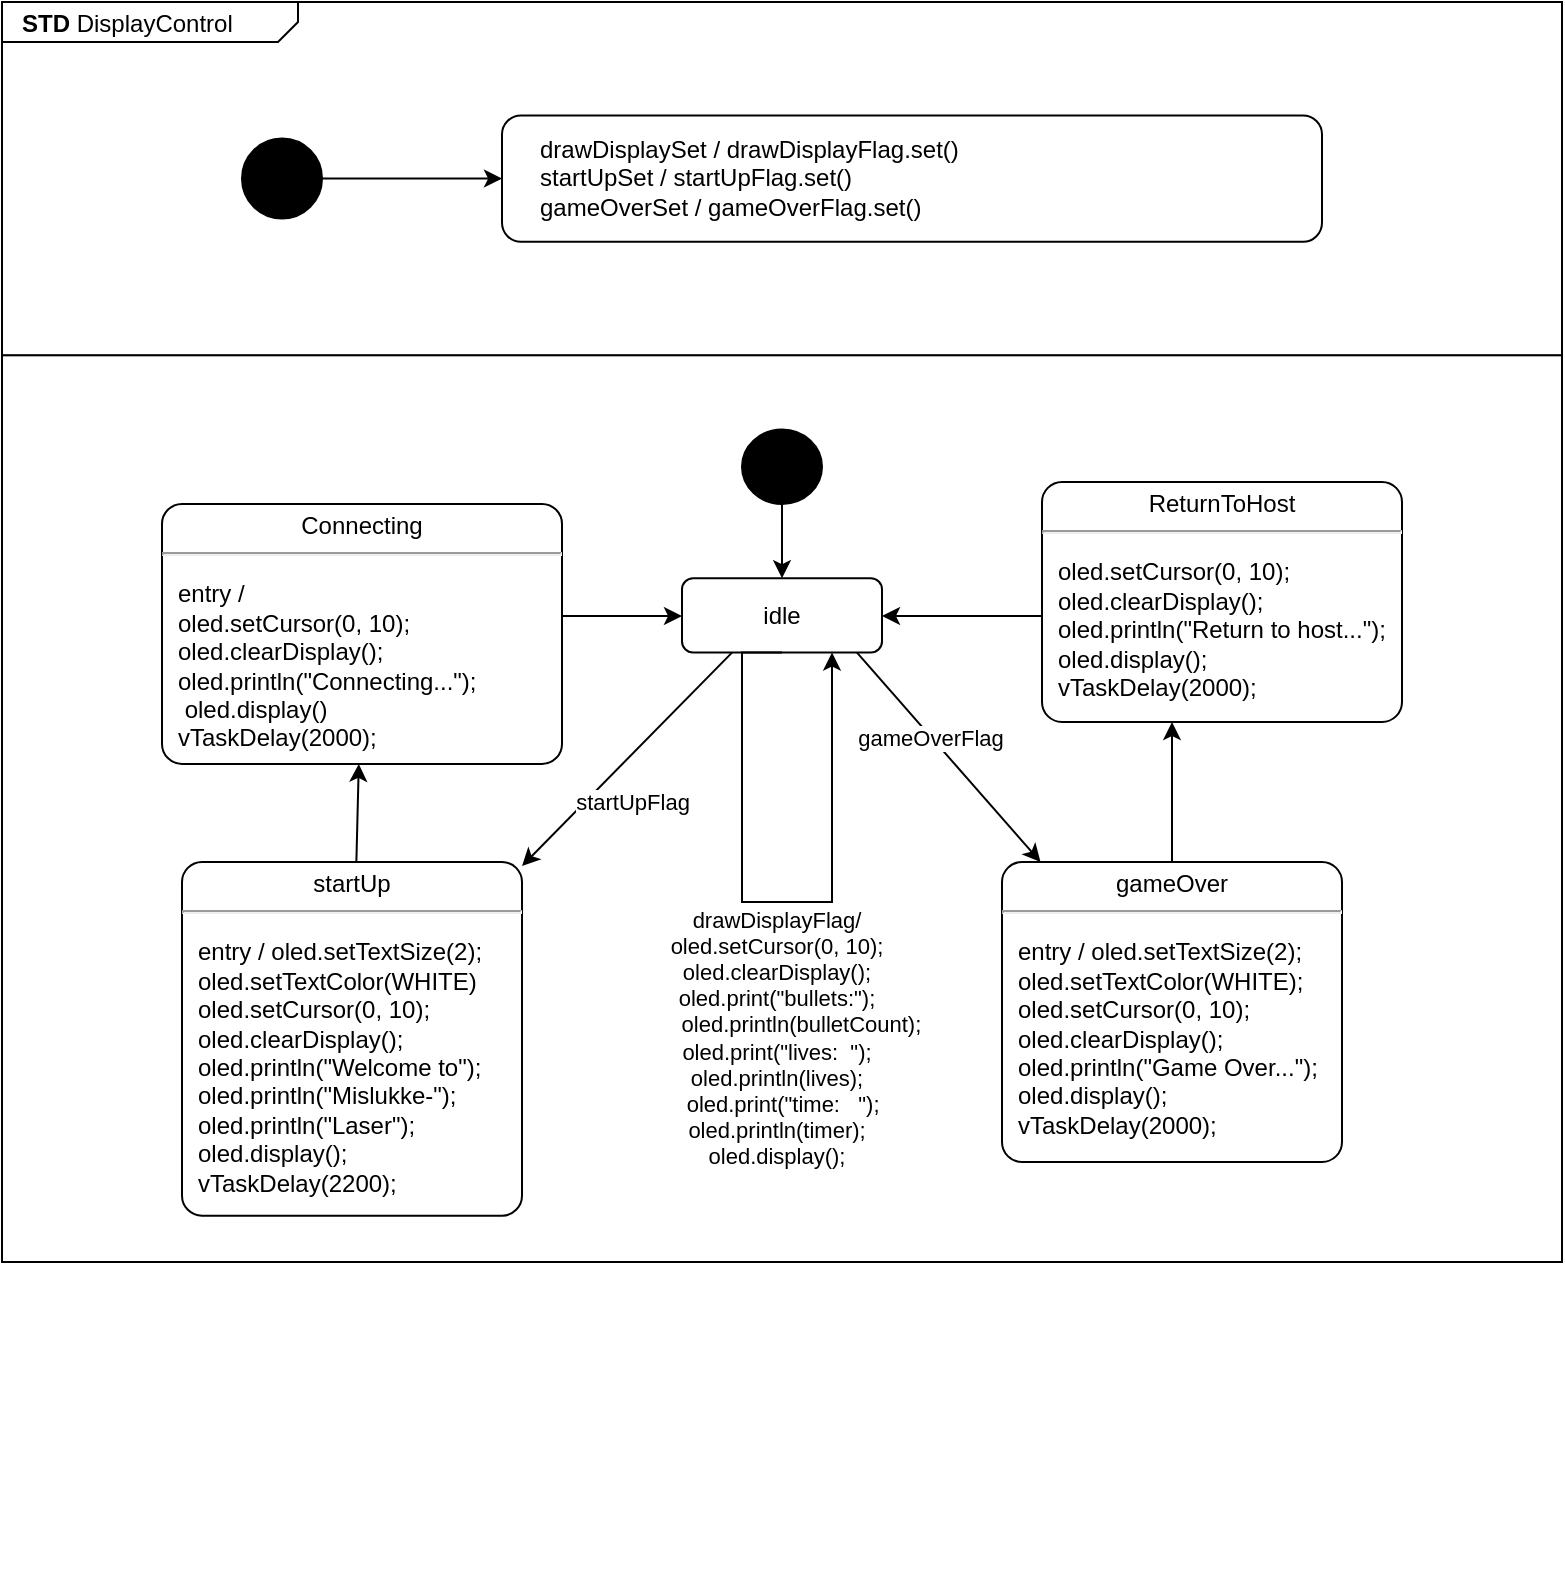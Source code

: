 <mxfile version="21.6.8" type="device">
  <diagram name="Page-1" id="lHKCt2FMkADKbh5RZciE">
    <mxGraphModel dx="695" dy="817" grid="1" gridSize="10" guides="1" tooltips="1" connect="1" arrows="1" fold="1" page="1" pageScale="1" pageWidth="1169" pageHeight="1654" math="0" shadow="0">
      <root>
        <mxCell id="0" />
        <mxCell id="1" parent="0" />
        <mxCell id="by4M8jhouuiLS1jpNMKc-24" value="" style="group" parent="1" vertex="1" connectable="0">
          <mxGeometry x="130" y="230" width="780" height="790" as="geometry" />
        </mxCell>
        <mxCell id="by4M8jhouuiLS1jpNMKc-23" value="" style="rounded=0;whiteSpace=wrap;html=1;" parent="by4M8jhouuiLS1jpNMKc-24" vertex="1">
          <mxGeometry y="176.59" width="780" height="453.41" as="geometry" />
        </mxCell>
        <mxCell id="by4M8jhouuiLS1jpNMKc-22" value="&lt;p style=&quot;margin:0px;margin-top:4px;margin-left:10px;text-align:left;&quot;&gt;&lt;b&gt;STD &lt;/b&gt;DisplayControl&lt;/p&gt;" style="html=1;shape=mxgraph.sysml.package;html=1;overflow=fill;whiteSpace=wrap;labelX=148;" parent="by4M8jhouuiLS1jpNMKc-24" vertex="1">
          <mxGeometry width="780" height="176.588" as="geometry" />
        </mxCell>
        <mxCell id="ktsAX4npOT1SyIJWLDzM-7" style="edgeStyle=orthogonalEdgeStyle;rounded=0;orthogonalLoop=1;jettySize=auto;html=1;exitX=0.5;exitY=0;exitDx=0;exitDy=0;exitPerimeter=0;" edge="1" parent="by4M8jhouuiLS1jpNMKc-24" source="4Bl8RoROlAebQCjJiTwi-16" target="ktsAX4npOT1SyIJWLDzM-5">
          <mxGeometry relative="1" as="geometry">
            <Array as="points">
              <mxPoint x="585" y="380" />
              <mxPoint x="585" y="380" />
            </Array>
          </mxGeometry>
        </mxCell>
        <mxCell id="4Bl8RoROlAebQCjJiTwi-16" value="&lt;p style=&quot;margin:0px;margin-top:4px;text-align:center;&quot;&gt;gameOver&lt;/p&gt;&lt;hr&gt;&lt;p&gt;&lt;/p&gt;&lt;p style=&quot;margin:0px;margin-left:8px;text-align:left;&quot;&gt;entry /&amp;nbsp;oled.setTextSize(2);&lt;span style=&quot;background-color: initial;&quot;&gt;&amp;nbsp; &amp;nbsp; &amp;nbsp; oled.setTextColor(WHITE);&lt;/span&gt;&lt;/p&gt;&lt;p style=&quot;margin:0px;margin-left:8px;text-align:left;&quot;&gt;&lt;span style=&quot;background-color: initial;&quot;&gt;oled.setCursor(0, 10);&lt;/span&gt;&lt;/p&gt;&lt;p style=&quot;margin:0px;margin-left:8px;text-align:left;&quot;&gt;&lt;span style=&quot;background-color: initial;&quot;&gt;oled.clearDisplay();&lt;/span&gt;&lt;/p&gt;&lt;p style=&quot;margin:0px;margin-left:8px;text-align:left;&quot;&gt;&lt;span style=&quot;background-color: initial;&quot;&gt;oled.println(&quot;Game Over...&quot;);&lt;/span&gt;&lt;/p&gt;&lt;p style=&quot;margin:0px;margin-left:8px;text-align:left;&quot;&gt;&lt;span style=&quot;background-color: initial;&quot;&gt;oled.display();&amp;nbsp;&lt;/span&gt;&lt;/p&gt;&lt;p style=&quot;margin:0px;margin-left:8px;text-align:left;&quot;&gt;&lt;span style=&quot;background-color: initial;&quot;&gt;vTaskDelay(2000);&lt;/span&gt;&lt;/p&gt;" style="shape=mxgraph.sysml.simpleState;html=1;overflow=fill;whiteSpace=wrap;align=center;" parent="by4M8jhouuiLS1jpNMKc-24" vertex="1">
          <mxGeometry x="500" y="430" width="170" height="150" as="geometry" />
        </mxCell>
        <mxCell id="4Bl8RoROlAebQCjJiTwi-17" value="" style="endArrow=classic;html=1;rounded=0;exitX=0.874;exitY=0.997;exitDx=0;exitDy=0;exitPerimeter=0;" parent="by4M8jhouuiLS1jpNMKc-24" source="by4M8jhouuiLS1jpNMKc-5" target="4Bl8RoROlAebQCjJiTwi-16" edge="1">
          <mxGeometry width="50" height="50" relative="1" as="geometry">
            <mxPoint x="415.0" y="385.706" as="sourcePoint" />
            <mxPoint x="410" y="353.176" as="targetPoint" />
            <Array as="points" />
          </mxGeometry>
        </mxCell>
        <mxCell id="4Bl8RoROlAebQCjJiTwi-23" value="gameOverFlag" style="edgeLabel;html=1;align=center;verticalAlign=middle;resizable=0;points=[];" parent="4Bl8RoROlAebQCjJiTwi-17" vertex="1" connectable="0">
          <mxGeometry x="-0.33" y="1" relative="1" as="geometry">
            <mxPoint x="5" y="8" as="offset" />
          </mxGeometry>
        </mxCell>
        <mxCell id="4Bl8RoROlAebQCjJiTwi-19" value="&lt;p style=&quot;margin:0px;margin-top:4px;text-align:center;&quot;&gt;startUp&lt;/p&gt;&lt;hr&gt;&lt;p&gt;&lt;/p&gt;&lt;p style=&quot;margin:0px;margin-left:8px;text-align:left;&quot;&gt;entry /&amp;nbsp;oled.setTextSize(2);&lt;span style=&quot;background-color: initial;&quot;&gt;&amp;nbsp; &amp;nbsp; &amp;nbsp; oled.setTextColor(WHITE)&lt;/span&gt;&lt;span style=&quot;background-color: initial;&quot;&gt;&amp;nbsp; &amp;nbsp; oled.setCursor(0, 10);&lt;/span&gt;&lt;/p&gt;&lt;p style=&quot;margin:0px;margin-left:8px;text-align:left;&quot;&gt;oled.clearDisplay();&lt;span style=&quot;background-color: initial;&quot;&gt;&amp;nbsp; &amp;nbsp; &amp;nbsp; &amp;nbsp; &amp;nbsp; &amp;nbsp; &amp;nbsp; &amp;nbsp; &amp;nbsp; oled.println(&quot;Welcome to&quot;);&lt;/span&gt;&lt;span style=&quot;background-color: initial;&quot;&gt;&amp;nbsp; &amp;nbsp; &amp;nbsp; oled.println(&quot;Mislukke-&quot;);&lt;/span&gt;&lt;/p&gt;&lt;p style=&quot;margin:0px;margin-left:8px;text-align:left;&quot;&gt;oled.println(&quot;Laser&quot;);&lt;/p&gt;&lt;p style=&quot;margin:0px;margin-left:8px;text-align:left;&quot;&gt;oled.display();&amp;nbsp;&lt;span style=&quot;background-color: initial;&quot;&gt;&amp;nbsp; &amp;nbsp; &amp;nbsp; &amp;nbsp; &amp;nbsp; &amp;nbsp; &amp;nbsp; &amp;nbsp; &amp;nbsp; vTaskDelay(2200);&lt;/span&gt;&lt;span style=&quot;background-color: initial;&quot;&gt;&amp;nbsp; &amp;nbsp; &amp;nbsp; &amp;nbsp; &amp;nbsp; &amp;nbsp; &amp;nbsp; &amp;nbsp; &amp;nbsp;&amp;nbsp;&lt;/span&gt;&lt;/p&gt;" style="shape=mxgraph.sysml.simpleState;html=1;overflow=fill;whiteSpace=wrap;align=center;" parent="by4M8jhouuiLS1jpNMKc-24" vertex="1">
          <mxGeometry x="90" y="430" width="170" height="176.82" as="geometry" />
        </mxCell>
        <mxCell id="by4M8jhouuiLS1jpNMKc-5" value="idle" style="shape=rect;rounded=1;html=1;whiteSpace=wrap;align=center;" parent="by4M8jhouuiLS1jpNMKc-24" vertex="1">
          <mxGeometry x="340" y="288.118" width="100" height="37.176" as="geometry" />
        </mxCell>
        <mxCell id="by4M8jhouuiLS1jpNMKc-4" value="" style="shape=ellipse;html=1;fillColor=strokeColor;fontSize=18;fontColor=#ffffff;" parent="by4M8jhouuiLS1jpNMKc-24" vertex="1">
          <mxGeometry x="370" y="213.765" width="40" height="37.176" as="geometry" />
        </mxCell>
        <mxCell id="by4M8jhouuiLS1jpNMKc-6" style="edgeStyle=orthogonalEdgeStyle;rounded=0;orthogonalLoop=1;jettySize=auto;html=1;" parent="by4M8jhouuiLS1jpNMKc-24" source="by4M8jhouuiLS1jpNMKc-4" target="by4M8jhouuiLS1jpNMKc-5" edge="1">
          <mxGeometry relative="1" as="geometry" />
        </mxCell>
        <mxCell id="4Bl8RoROlAebQCjJiTwi-21" value="" style="endArrow=classic;html=1;rounded=0;exitX=0.25;exitY=1;exitDx=0;exitDy=0;" parent="by4M8jhouuiLS1jpNMKc-24" source="by4M8jhouuiLS1jpNMKc-5" target="4Bl8RoROlAebQCjJiTwi-19" edge="1">
          <mxGeometry width="50" height="50" relative="1" as="geometry">
            <mxPoint x="365.0" y="385.706" as="sourcePoint" />
            <mxPoint x="321" y="334.588" as="targetPoint" />
            <Array as="points" />
          </mxGeometry>
        </mxCell>
        <mxCell id="4Bl8RoROlAebQCjJiTwi-27" value="startUpFlag" style="edgeLabel;html=1;align=center;verticalAlign=middle;resizable=0;points=[];" parent="4Bl8RoROlAebQCjJiTwi-21" vertex="1" connectable="0">
          <mxGeometry x="0.234" y="-1" relative="1" as="geometry">
            <mxPoint x="15" y="9" as="offset" />
          </mxGeometry>
        </mxCell>
        <mxCell id="by4M8jhouuiLS1jpNMKc-1" value="&lt;p style=&quot;border-color: var(--border-color); margin: 0px 0px 0px 4px;&quot;&gt;&lt;span style=&quot;background-color: initial;&quot;&gt;drawDisplaySet / drawDisplayFlag.set()&lt;/span&gt;&lt;/p&gt;&lt;p style=&quot;border-color: var(--border-color); margin: 0px 0px 0px 4px;&quot;&gt;&lt;span style=&quot;background-color: initial;&quot;&gt;startUpSet / startUpFlag.set()&lt;/span&gt;&lt;/p&gt;&lt;p style=&quot;border-color: var(--border-color); margin: 0px 0px 0px 4px;&quot;&gt;gameOverSet / gameOverFlag.set()&amp;nbsp;&lt;/p&gt;" style="shape=rect;rounded=1;html=1;whiteSpace=wrap;align=left;spacingLeft=13;" parent="by4M8jhouuiLS1jpNMKc-24" vertex="1">
          <mxGeometry x="250" y="56.689" width="410" height="63.2" as="geometry" />
        </mxCell>
        <mxCell id="by4M8jhouuiLS1jpNMKc-2" value="" style="shape=ellipse;html=1;fillColor=strokeColor;fontSize=18;fontColor=#ffffff;" parent="by4M8jhouuiLS1jpNMKc-24" vertex="1">
          <mxGeometry x="120" y="68.29" width="40" height="40" as="geometry" />
        </mxCell>
        <mxCell id="by4M8jhouuiLS1jpNMKc-3" style="edgeStyle=orthogonalEdgeStyle;rounded=0;orthogonalLoop=1;jettySize=auto;html=1;" parent="by4M8jhouuiLS1jpNMKc-24" source="by4M8jhouuiLS1jpNMKc-2" target="by4M8jhouuiLS1jpNMKc-1" edge="1">
          <mxGeometry relative="1" as="geometry" />
        </mxCell>
        <mxCell id="ktsAX4npOT1SyIJWLDzM-2" style="edgeStyle=orthogonalEdgeStyle;rounded=0;orthogonalLoop=1;jettySize=auto;html=1;exitX=1;exitY=0.5;exitDx=0;exitDy=0;exitPerimeter=0;" edge="1" parent="by4M8jhouuiLS1jpNMKc-24" source="ktsAX4npOT1SyIJWLDzM-1" target="by4M8jhouuiLS1jpNMKc-5">
          <mxGeometry relative="1" as="geometry">
            <Array as="points">
              <mxPoint x="280" y="307" />
            </Array>
          </mxGeometry>
        </mxCell>
        <mxCell id="ktsAX4npOT1SyIJWLDzM-1" value="&lt;p style=&quot;margin:0px;margin-top:4px;text-align:center;&quot;&gt;Connecting&lt;/p&gt;&lt;hr&gt;&lt;p&gt;&lt;/p&gt;&lt;p style=&quot;margin:0px;margin-left:8px;text-align:left;&quot;&gt;entry /&amp;nbsp;&lt;br&gt;&lt;/p&gt;&lt;p style=&quot;border-color: var(--border-color); margin: 0px 0px 0px 8px; text-align: left;&quot;&gt;oled.setCursor(0, 10);&lt;span style=&quot;border-color: var(--border-color); background-color: initial;&quot;&gt;&amp;nbsp; &amp;nbsp; &amp;nbsp; &amp;nbsp; &amp;nbsp; &amp;nbsp; &amp;nbsp; oled.clearDisplay();&lt;/span&gt;&lt;span style=&quot;border-color: var(--border-color); background-color: initial;&quot;&gt;&amp;nbsp; &amp;nbsp; &amp;nbsp; &amp;nbsp; &amp;nbsp; &amp;nbsp; &amp;nbsp; &amp;nbsp; &amp;nbsp; oled.println(&quot;Connecting...&quot;);&lt;/span&gt;&lt;/p&gt;&lt;p style=&quot;border-color: var(--border-color); margin: 0px 0px 0px 8px; text-align: left;&quot;&gt;&amp;nbsp;oled.display()&lt;/p&gt;&lt;p style=&quot;border-color: var(--border-color); margin: 0px 0px 0px 8px; text-align: left;&quot;&gt;&lt;span style=&quot;border-color: var(--border-color); background-color: initial;&quot;&gt;vTaskDelay(2000);&lt;/span&gt;&lt;/p&gt;" style="shape=mxgraph.sysml.simpleState;html=1;overflow=fill;whiteSpace=wrap;align=center;" vertex="1" parent="by4M8jhouuiLS1jpNMKc-24">
          <mxGeometry x="80" y="250.94" width="200" height="130" as="geometry" />
        </mxCell>
        <mxCell id="4Bl8RoROlAebQCjJiTwi-28" value="" style="endArrow=classic;html=1;rounded=0;" parent="by4M8jhouuiLS1jpNMKc-24" source="4Bl8RoROlAebQCjJiTwi-19" target="ktsAX4npOT1SyIJWLDzM-1" edge="1">
          <mxGeometry width="50" height="50" relative="1" as="geometry">
            <mxPoint x="370" y="399.647" as="sourcePoint" />
            <mxPoint x="420" y="353.176" as="targetPoint" />
            <Array as="points" />
          </mxGeometry>
        </mxCell>
        <mxCell id="ktsAX4npOT1SyIJWLDzM-3" style="edgeStyle=orthogonalEdgeStyle;rounded=0;orthogonalLoop=1;jettySize=auto;html=1;exitX=0.5;exitY=1;exitDx=0;exitDy=0;entryX=0.75;entryY=1;entryDx=0;entryDy=0;" edge="1" parent="by4M8jhouuiLS1jpNMKc-24" source="by4M8jhouuiLS1jpNMKc-5" target="by4M8jhouuiLS1jpNMKc-5">
          <mxGeometry relative="1" as="geometry">
            <Array as="points">
              <mxPoint x="370" y="325" />
              <mxPoint x="370" y="450" />
              <mxPoint x="415" y="450" />
            </Array>
          </mxGeometry>
        </mxCell>
        <mxCell id="ktsAX4npOT1SyIJWLDzM-4" value="drawDisplayFlag/&lt;br&gt;oled.setCursor(0, 10);&lt;br&gt;&lt;div&gt;oled.clearDisplay();&lt;/div&gt;&lt;div&gt;oled.print(&quot;bullets:&quot;);&lt;/div&gt;&lt;div&gt;&amp;nbsp; &amp;nbsp; &amp;nbsp; &amp;nbsp; oled.println(bulletCount);&lt;/div&gt;&lt;div&gt;oled.print(&quot;lives:&amp;nbsp; &quot;);&lt;/div&gt;&lt;div&gt;oled.println(lives);&lt;/div&gt;&lt;div&gt;&amp;nbsp; oled.print(&quot;time:&amp;nbsp; &amp;nbsp;&quot;);&lt;/div&gt;&lt;div&gt;oled.println(timer);&lt;/div&gt;&lt;div&gt;oled.display();&lt;/div&gt;" style="edgeLabel;html=1;align=center;verticalAlign=middle;resizable=0;points=[];" vertex="1" connectable="0" parent="ktsAX4npOT1SyIJWLDzM-3">
          <mxGeometry x="0.028" y="-2" relative="1" as="geometry">
            <mxPoint y="66" as="offset" />
          </mxGeometry>
        </mxCell>
        <mxCell id="ktsAX4npOT1SyIJWLDzM-6" style="edgeStyle=orthogonalEdgeStyle;rounded=0;orthogonalLoop=1;jettySize=auto;html=1;exitX=0;exitY=0.75;exitDx=0;exitDy=0;exitPerimeter=0;" edge="1" parent="by4M8jhouuiLS1jpNMKc-24" source="ktsAX4npOT1SyIJWLDzM-5" target="by4M8jhouuiLS1jpNMKc-5">
          <mxGeometry relative="1" as="geometry">
            <Array as="points">
              <mxPoint x="520" y="307" />
            </Array>
          </mxGeometry>
        </mxCell>
        <mxCell id="ktsAX4npOT1SyIJWLDzM-5" value="&lt;p style=&quot;margin:0px;margin-top:4px;text-align:center;&quot;&gt;ReturnToHost&lt;/p&gt;&lt;hr&gt;&lt;p&gt;&lt;/p&gt;&lt;p style=&quot;margin:0px;margin-left:8px;text-align:left;&quot;&gt;oled.setCursor(0, 10);&lt;/p&gt;&lt;p style=&quot;margin:0px;margin-left:8px;text-align:left;&quot;&gt;oled.clearDisplay();&lt;/p&gt;&lt;p style=&quot;margin:0px;margin-left:8px;text-align:left;&quot;&gt;&lt;span style=&quot;background-color: initial;&quot;&gt;oled.println(&quot;Return to host...&quot;);&lt;/span&gt;&lt;/p&gt;&lt;p style=&quot;margin:0px;margin-left:8px;text-align:left;&quot;&gt;&lt;span style=&quot;background-color: initial;&quot;&gt;oled.display();&amp;nbsp;&lt;/span&gt;&lt;/p&gt;&lt;p style=&quot;margin:0px;margin-left:8px;text-align:left;&quot;&gt;&lt;span style=&quot;background-color: initial;&quot;&gt;vTaskDelay(2000);&lt;/span&gt;&lt;/p&gt;" style="shape=mxgraph.sysml.simpleState;html=1;overflow=fill;whiteSpace=wrap;align=center;" vertex="1" parent="by4M8jhouuiLS1jpNMKc-24">
          <mxGeometry x="520" y="240" width="180" height="120" as="geometry" />
        </mxCell>
      </root>
    </mxGraphModel>
  </diagram>
</mxfile>
